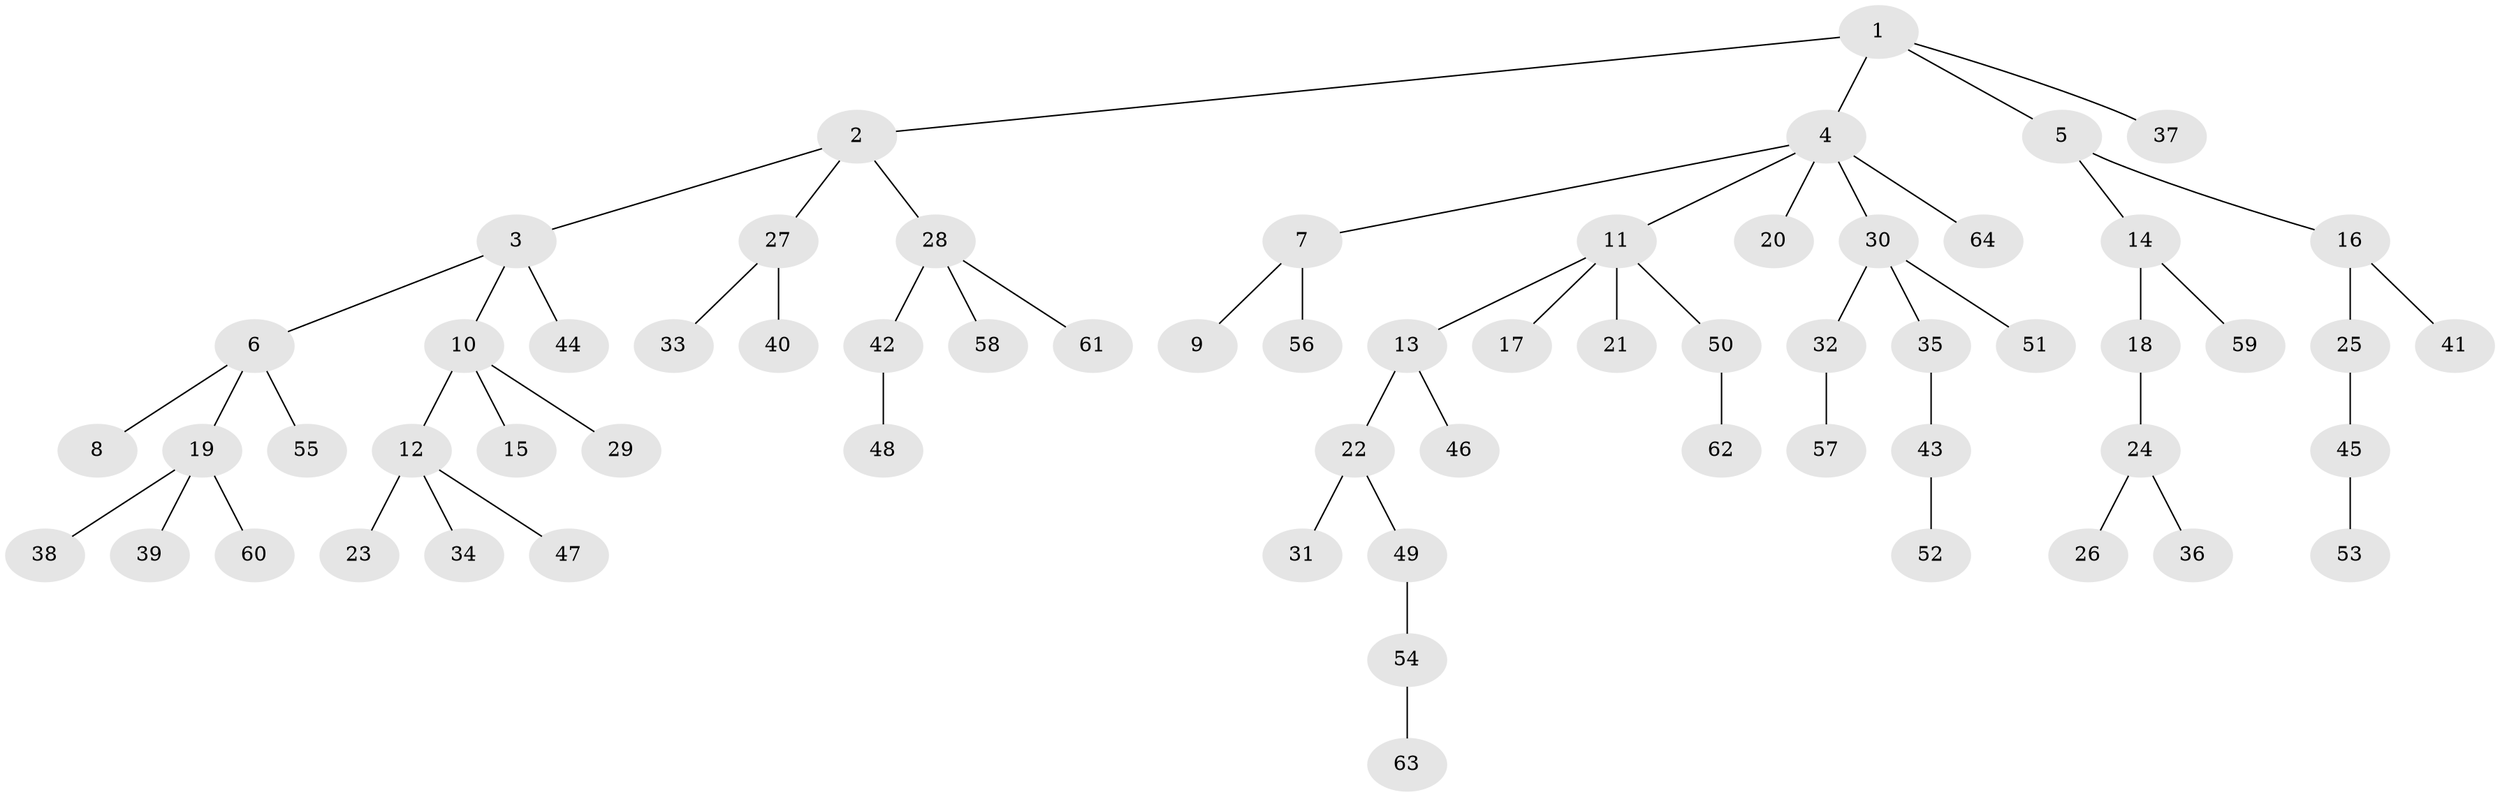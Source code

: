 // coarse degree distribution, {2: 0.4, 5: 0.05, 4: 0.1, 1: 0.45}
// Generated by graph-tools (version 1.1) at 2025/37/03/04/25 23:37:21]
// undirected, 64 vertices, 63 edges
graph export_dot {
  node [color=gray90,style=filled];
  1;
  2;
  3;
  4;
  5;
  6;
  7;
  8;
  9;
  10;
  11;
  12;
  13;
  14;
  15;
  16;
  17;
  18;
  19;
  20;
  21;
  22;
  23;
  24;
  25;
  26;
  27;
  28;
  29;
  30;
  31;
  32;
  33;
  34;
  35;
  36;
  37;
  38;
  39;
  40;
  41;
  42;
  43;
  44;
  45;
  46;
  47;
  48;
  49;
  50;
  51;
  52;
  53;
  54;
  55;
  56;
  57;
  58;
  59;
  60;
  61;
  62;
  63;
  64;
  1 -- 2;
  1 -- 4;
  1 -- 5;
  1 -- 37;
  2 -- 3;
  2 -- 27;
  2 -- 28;
  3 -- 6;
  3 -- 10;
  3 -- 44;
  4 -- 7;
  4 -- 11;
  4 -- 20;
  4 -- 30;
  4 -- 64;
  5 -- 14;
  5 -- 16;
  6 -- 8;
  6 -- 19;
  6 -- 55;
  7 -- 9;
  7 -- 56;
  10 -- 12;
  10 -- 15;
  10 -- 29;
  11 -- 13;
  11 -- 17;
  11 -- 21;
  11 -- 50;
  12 -- 23;
  12 -- 34;
  12 -- 47;
  13 -- 22;
  13 -- 46;
  14 -- 18;
  14 -- 59;
  16 -- 25;
  16 -- 41;
  18 -- 24;
  19 -- 38;
  19 -- 39;
  19 -- 60;
  22 -- 31;
  22 -- 49;
  24 -- 26;
  24 -- 36;
  25 -- 45;
  27 -- 33;
  27 -- 40;
  28 -- 42;
  28 -- 58;
  28 -- 61;
  30 -- 32;
  30 -- 35;
  30 -- 51;
  32 -- 57;
  35 -- 43;
  42 -- 48;
  43 -- 52;
  45 -- 53;
  49 -- 54;
  50 -- 62;
  54 -- 63;
}
